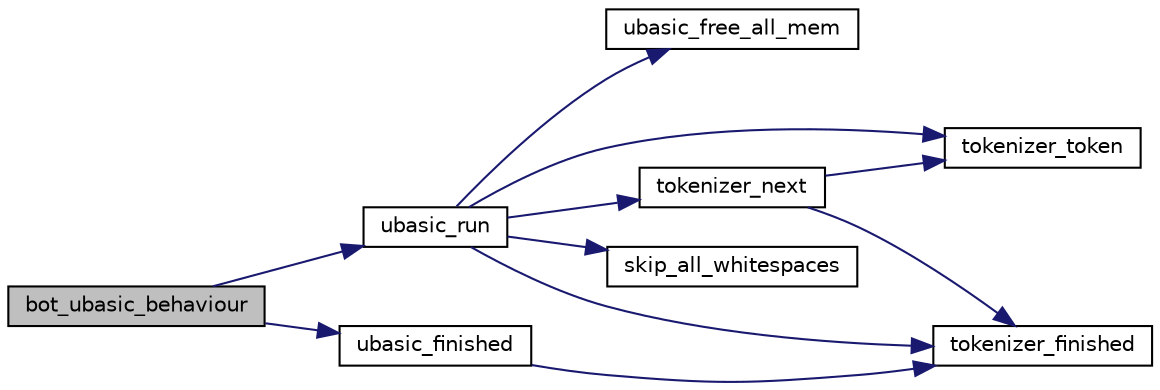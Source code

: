 digraph G
{
  edge [fontname="Helvetica",fontsize="10",labelfontname="Helvetica",labelfontsize="10"];
  node [fontname="Helvetica",fontsize="10",shape=record];
  rankdir="LR";
  Node1 [label="bot_ubasic_behaviour",height=0.2,width=0.4,color="black", fillcolor="grey75", style="filled" fontcolor="black"];
  Node1 -> Node2 [color="midnightblue",fontsize="10",style="solid",fontname="Helvetica"];
  Node2 [label="ubasic_run",height=0.2,width=0.4,color="black", fillcolor="white", style="filled",URL="$ubasic_8c.html#acb3f04a1e0f6cbd21eb0350d8b06ec45"];
  Node2 -> Node3 [color="midnightblue",fontsize="10",style="solid",fontname="Helvetica"];
  Node3 [label="tokenizer_finished",height=0.2,width=0.4,color="black", fillcolor="white", style="filled",URL="$tokenizer_8c.html#a5c2310421eeccd03f6aee214ded8159b"];
  Node2 -> Node4 [color="midnightblue",fontsize="10",style="solid",fontname="Helvetica"];
  Node4 [label="tokenizer_token",height=0.2,width=0.4,color="black", fillcolor="white", style="filled",URL="$tokenizer_8c.html#aa49af21826f177d115a28db11be99c1d"];
  Node2 -> Node5 [color="midnightblue",fontsize="10",style="solid",fontname="Helvetica"];
  Node5 [label="skip_all_whitespaces",height=0.2,width=0.4,color="black", fillcolor="white", style="filled",URL="$tokenizer_8c.html#a0ac73043946f7efab0d3a25fcbb53e58"];
  Node2 -> Node6 [color="midnightblue",fontsize="10",style="solid",fontname="Helvetica"];
  Node6 [label="tokenizer_next",height=0.2,width=0.4,color="black", fillcolor="white", style="filled",URL="$tokenizer_8c.html#ae29a59cfbda31bd3b52e609fef5889b2"];
  Node6 -> Node3 [color="midnightblue",fontsize="10",style="solid",fontname="Helvetica"];
  Node6 -> Node4 [color="midnightblue",fontsize="10",style="solid",fontname="Helvetica"];
  Node2 -> Node7 [color="midnightblue",fontsize="10",style="solid",fontname="Helvetica"];
  Node7 [label="ubasic_free_all_mem",height=0.2,width=0.4,color="black", fillcolor="white", style="filled",URL="$ubasic_8c.html#a2745fd71284fb02853d955dbe44240a8"];
  Node1 -> Node8 [color="midnightblue",fontsize="10",style="solid",fontname="Helvetica"];
  Node8 [label="ubasic_finished",height=0.2,width=0.4,color="black", fillcolor="white", style="filled",URL="$ubasic_8c.html#a1bcc0f8a7044110cfccad3faf818d5af"];
  Node8 -> Node3 [color="midnightblue",fontsize="10",style="solid",fontname="Helvetica"];
}
